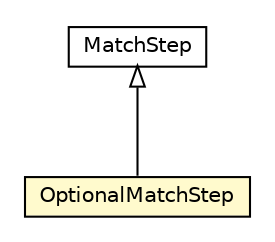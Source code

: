 #!/usr/local/bin/dot
#
# Class diagram 
# Generated by UMLGraph version R5_6-24-gf6e263 (http://www.umlgraph.org/)
#

digraph G {
	edge [fontname="Helvetica",fontsize=10,labelfontname="Helvetica",labelfontsize=10];
	node [fontname="Helvetica",fontsize=10,shape=plaintext];
	nodesep=0.25;
	ranksep=0.5;
	// com.orientechnologies.orient.core.sql.executor.OptionalMatchStep
	c7955841 [label=<<table title="com.orientechnologies.orient.core.sql.executor.OptionalMatchStep" border="0" cellborder="1" cellspacing="0" cellpadding="2" port="p" bgcolor="lemonChiffon" href="./OptionalMatchStep.html">
		<tr><td><table border="0" cellspacing="0" cellpadding="1">
<tr><td align="center" balign="center"> OptionalMatchStep </td></tr>
		</table></td></tr>
		</table>>, URL="./OptionalMatchStep.html", fontname="Helvetica", fontcolor="black", fontsize=10.0];
	// com.orientechnologies.orient.core.sql.executor.MatchStep
	c7955842 [label=<<table title="com.orientechnologies.orient.core.sql.executor.MatchStep" border="0" cellborder="1" cellspacing="0" cellpadding="2" port="p" href="./MatchStep.html">
		<tr><td><table border="0" cellspacing="0" cellpadding="1">
<tr><td align="center" balign="center"> MatchStep </td></tr>
		</table></td></tr>
		</table>>, URL="./MatchStep.html", fontname="Helvetica", fontcolor="black", fontsize=10.0];
	//com.orientechnologies.orient.core.sql.executor.OptionalMatchStep extends com.orientechnologies.orient.core.sql.executor.MatchStep
	c7955842:p -> c7955841:p [dir=back,arrowtail=empty];
}

